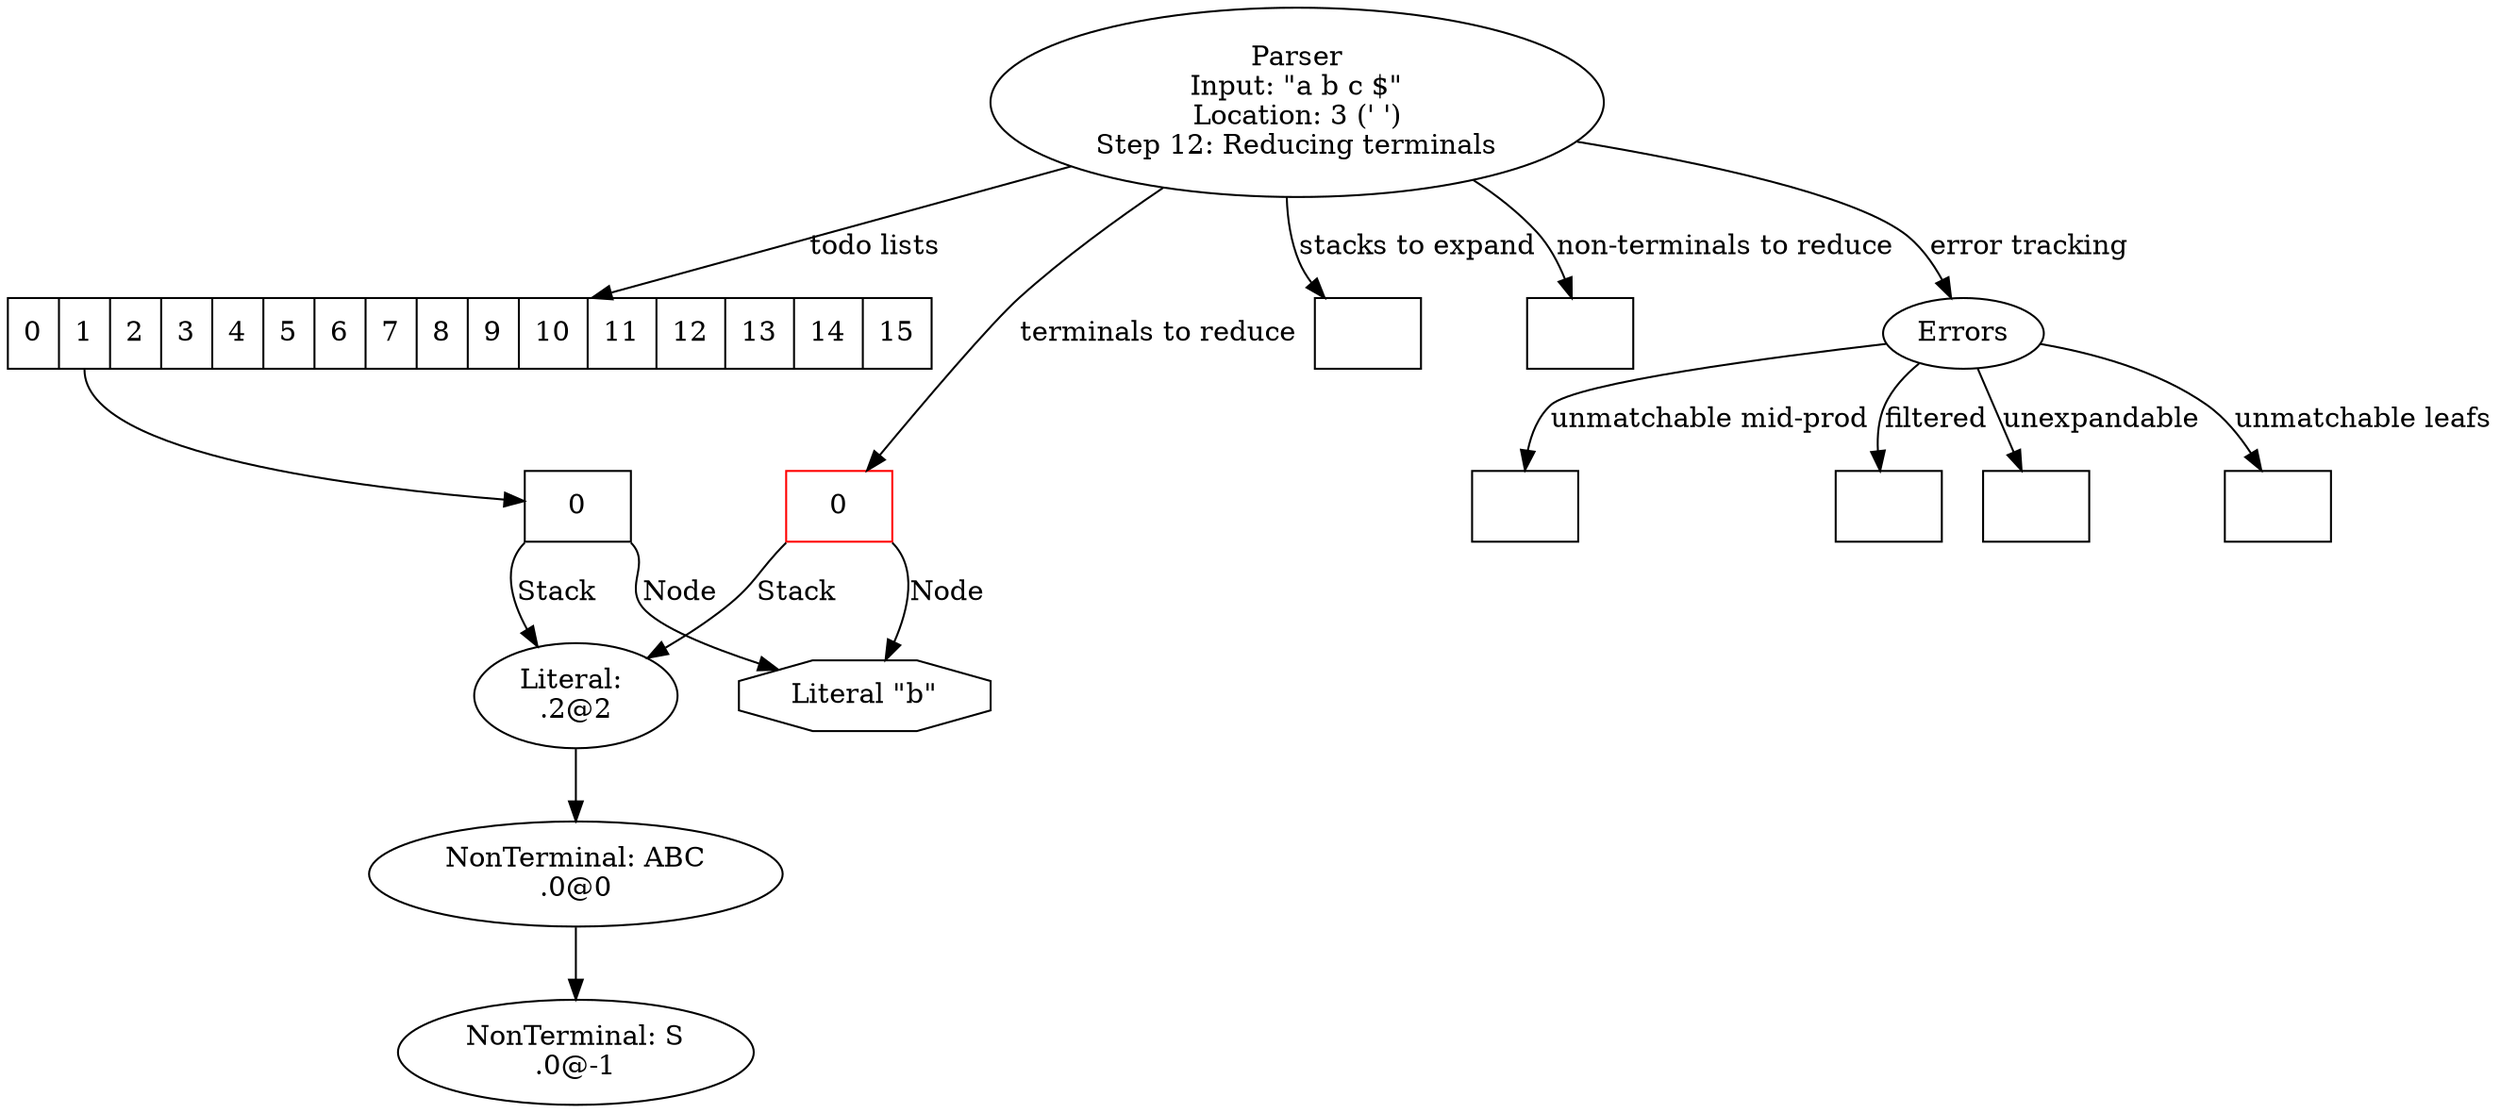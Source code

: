 digraph Parser {
"Parser"["label"="Parser\nInput: \"a b c $\"\nLocation: 3 (' ')\nStep 12: Reducing terminals"];
"todo-1"["label"="<0> 0", "shape"="record"];
"57"["label"="Literal: \n.2@2"];
"35"["label"="NonTerminal: ABC\n.0@0"];
"-1"["label"="NonTerminal: S\n.0@-1"];
"35" -> "-1";
"57" -> "35";
"todo-1":"0":sw -> "57"["label"="Stack"];
"373299466"["shape"="octagon", "label"="Literal \"b\""];
"todo-1":"0":se -> "373299466"["label"="Node"];
"todoLists":"1" -> "todo-1";
"todoLists"["label"="<0> 0 | <1> 1 | <2> 2 | <3> 3 | <4> 4 | <5> 5 | <6> 6 | <7> 7 | <8> 8 | <9> 9 | <10> 10 | <11> 11 | <12> 12 | <13> 13 | <14> 14 | <15> 15", "shape"="record"];
"Parser" -> "todoLists"["label"="todo lists"];
"stacksToExpand"["label"="", "shape"="record"];
"Parser" -> "stacksToExpand"["label"="stacks to expand"];
"terminalsToReduce"["label"="<0> 0", "shape"="record", "color"="red"];
"terminalsToReduce":"0":sw -> "57"["label"="Stack"];
"373299466"["shape"="octagon", "label"="Literal \"b\""];
"terminalsToReduce":"0":se -> "373299466"["label"="Node"];
"Parser" -> "terminalsToReduce"["label"="terminals to reduce"];
"nonTerminalsToReduce"["label"="", "shape"="record"];
"Parser" -> "nonTerminalsToReduce"["label"="non-terminals to reduce"];
"unexpandableNodes"["label"="", "shape"="record"];
"unmatchableLeafNodes"["label"="", "shape"="record"];
"unmatchableMidProductionNodes"["shape"="record", "label"=""];
"filteredNodes"["label"="", "shape"="record"];
"error"["label"="Errors"];
"Parser" -> "error"["label"="error tracking"];
"error" -> "unexpandableNodes"["label"="unexpandable"];
"error" -> "unmatchableLeafNodes"["label"="unmatchable leafs"];
"error" -> "unmatchableMidProductionNodes"["label"="unmatchable mid-prod"];
"error" -> "filteredNodes"["label"="filtered"];
}
